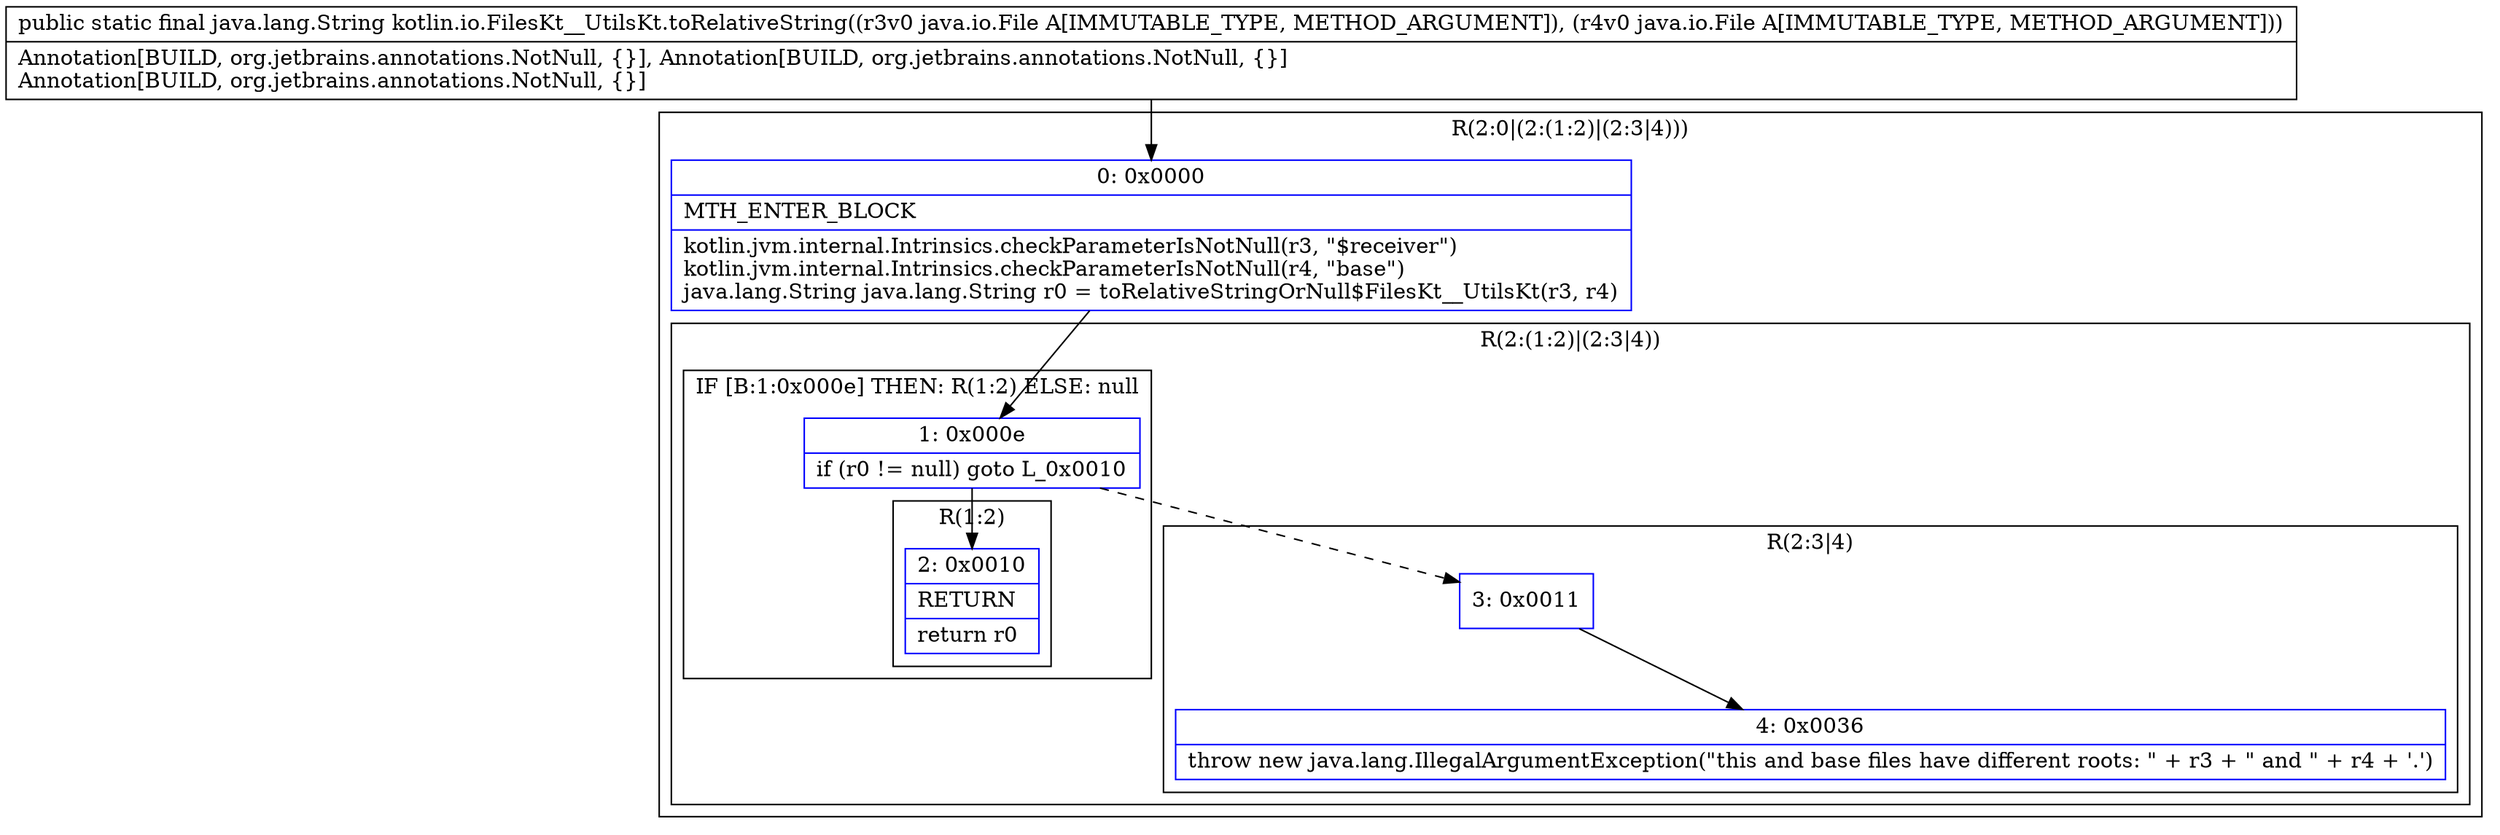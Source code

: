 digraph "CFG forkotlin.io.FilesKt__UtilsKt.toRelativeString(Ljava\/io\/File;Ljava\/io\/File;)Ljava\/lang\/String;" {
subgraph cluster_Region_352098729 {
label = "R(2:0|(2:(1:2)|(2:3|4)))";
node [shape=record,color=blue];
Node_0 [shape=record,label="{0\:\ 0x0000|MTH_ENTER_BLOCK\l|kotlin.jvm.internal.Intrinsics.checkParameterIsNotNull(r3, \"$receiver\")\lkotlin.jvm.internal.Intrinsics.checkParameterIsNotNull(r4, \"base\")\ljava.lang.String java.lang.String r0 = toRelativeStringOrNull$FilesKt__UtilsKt(r3, r4)\l}"];
subgraph cluster_Region_1767455980 {
label = "R(2:(1:2)|(2:3|4))";
node [shape=record,color=blue];
subgraph cluster_IfRegion_2003609671 {
label = "IF [B:1:0x000e] THEN: R(1:2) ELSE: null";
node [shape=record,color=blue];
Node_1 [shape=record,label="{1\:\ 0x000e|if (r0 != null) goto L_0x0010\l}"];
subgraph cluster_Region_1344674190 {
label = "R(1:2)";
node [shape=record,color=blue];
Node_2 [shape=record,label="{2\:\ 0x0010|RETURN\l|return r0\l}"];
}
}
subgraph cluster_Region_407055874 {
label = "R(2:3|4)";
node [shape=record,color=blue];
Node_3 [shape=record,label="{3\:\ 0x0011}"];
Node_4 [shape=record,label="{4\:\ 0x0036|throw new java.lang.IllegalArgumentException(\"this and base files have different roots: \" + r3 + \" and \" + r4 + '.')\l}"];
}
}
}
MethodNode[shape=record,label="{public static final java.lang.String kotlin.io.FilesKt__UtilsKt.toRelativeString((r3v0 java.io.File A[IMMUTABLE_TYPE, METHOD_ARGUMENT]), (r4v0 java.io.File A[IMMUTABLE_TYPE, METHOD_ARGUMENT]))  | Annotation[BUILD, org.jetbrains.annotations.NotNull, \{\}], Annotation[BUILD, org.jetbrains.annotations.NotNull, \{\}]\lAnnotation[BUILD, org.jetbrains.annotations.NotNull, \{\}]\l}"];
MethodNode -> Node_0;
Node_0 -> Node_1;
Node_1 -> Node_2;
Node_1 -> Node_3[style=dashed];
Node_3 -> Node_4;
}

